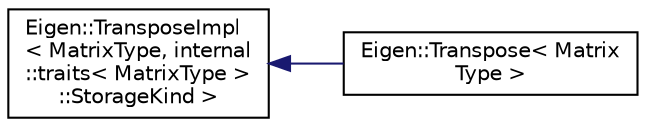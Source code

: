 digraph "Graphical Class Hierarchy"
{
  edge [fontname="Helvetica",fontsize="10",labelfontname="Helvetica",labelfontsize="10"];
  node [fontname="Helvetica",fontsize="10",shape=record];
  rankdir="LR";
  Node1 [label="Eigen::TransposeImpl\l\< MatrixType, internal\l::traits\< MatrixType \>\l::StorageKind \>",height=0.2,width=0.4,color="black", fillcolor="white", style="filled",URL="$class_eigen_1_1_transpose_impl.html"];
  Node1 -> Node2 [dir="back",color="midnightblue",fontsize="10",style="solid",fontname="Helvetica"];
  Node2 [label="Eigen::Transpose\< Matrix\lType \>",height=0.2,width=0.4,color="black", fillcolor="white", style="filled",URL="$class_eigen_1_1_transpose.html",tooltip="Expression of the transpose of a matrix. "];
}
